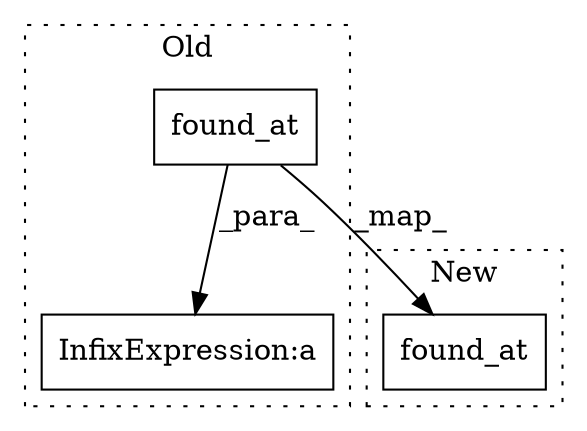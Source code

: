 digraph G {
subgraph cluster0 {
1 [label="found_at" a="32" s="1378" l="10" shape="box"];
3 [label="InfixExpression:a" a="27" s="1368" l="3" shape="box"];
label = "Old";
style="dotted";
}
subgraph cluster1 {
2 [label="found_at" a="32" s="1563" l="10" shape="box"];
label = "New";
style="dotted";
}
1 -> 2 [label="_map_"];
1 -> 3 [label="_para_"];
}